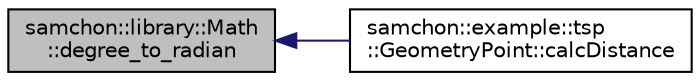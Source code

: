 digraph "samchon::library::Math::degree_to_radian"
{
  edge [fontname="Helvetica",fontsize="10",labelfontname="Helvetica",labelfontsize="10"];
  node [fontname="Helvetica",fontsize="10",shape=record];
  rankdir="LR";
  Node1 [label="samchon::library::Math\l::degree_to_radian",height=0.2,width=0.4,color="black", fillcolor="grey75", style="filled", fontcolor="black"];
  Node1 -> Node2 [dir="back",color="midnightblue",fontsize="10",style="solid",fontname="Helvetica"];
  Node2 [label="samchon::example::tsp\l::GeometryPoint::calcDistance",height=0.2,width=0.4,color="black", fillcolor="white", style="filled",URL="$d3/da4/classsamchon_1_1example_1_1tsp_1_1GeometryPoint.html#a143d5911e5bcee8db78bf600a8644aee",tooltip="Calculate distance between target Branch. "];
}
